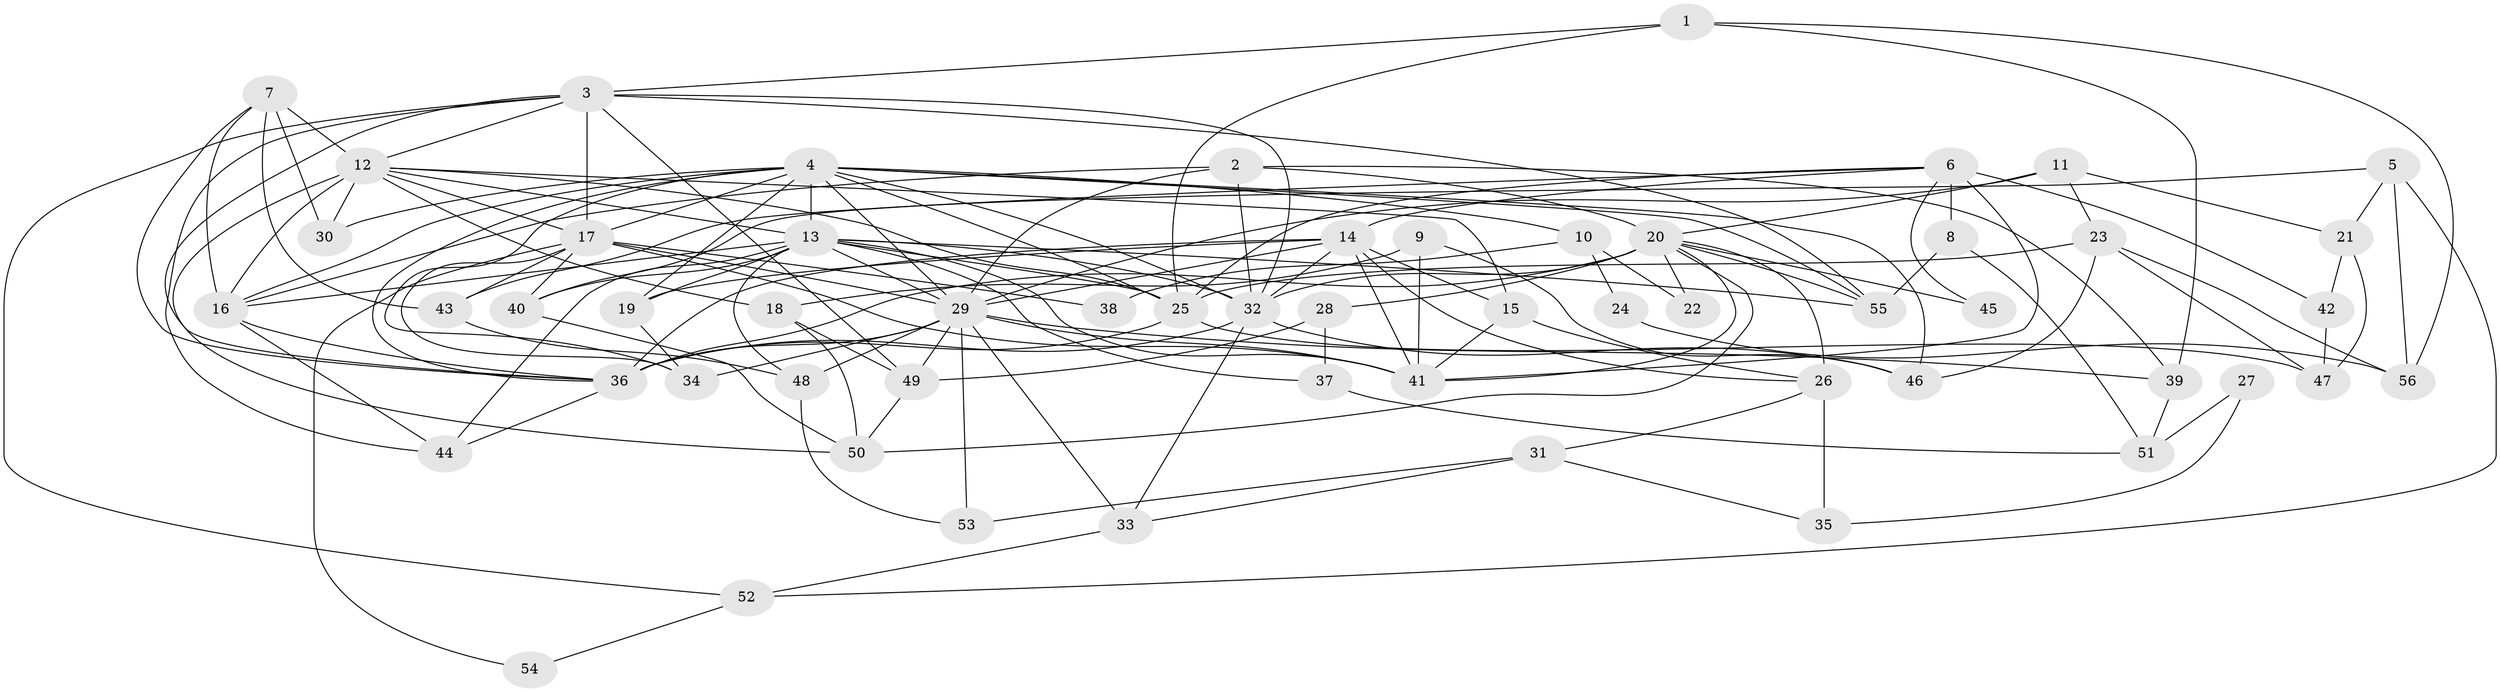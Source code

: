 // original degree distribution, {4: 0.33035714285714285, 6: 0.0625, 2: 0.08035714285714286, 3: 0.29464285714285715, 5: 0.1875, 7: 0.03571428571428571, 8: 0.008928571428571428}
// Generated by graph-tools (version 1.1) at 2025/36/03/09/25 02:36:22]
// undirected, 56 vertices, 146 edges
graph export_dot {
graph [start="1"]
  node [color=gray90,style=filled];
  1;
  2;
  3;
  4;
  5;
  6;
  7;
  8;
  9;
  10;
  11;
  12;
  13;
  14;
  15;
  16;
  17;
  18;
  19;
  20;
  21;
  22;
  23;
  24;
  25;
  26;
  27;
  28;
  29;
  30;
  31;
  32;
  33;
  34;
  35;
  36;
  37;
  38;
  39;
  40;
  41;
  42;
  43;
  44;
  45;
  46;
  47;
  48;
  49;
  50;
  51;
  52;
  53;
  54;
  55;
  56;
  1 -- 3 [weight=1.0];
  1 -- 25 [weight=1.0];
  1 -- 39 [weight=1.0];
  1 -- 56 [weight=1.0];
  2 -- 16 [weight=1.0];
  2 -- 20 [weight=2.0];
  2 -- 29 [weight=1.0];
  2 -- 32 [weight=1.0];
  2 -- 39 [weight=1.0];
  3 -- 12 [weight=1.0];
  3 -- 17 [weight=1.0];
  3 -- 32 [weight=1.0];
  3 -- 36 [weight=1.0];
  3 -- 44 [weight=1.0];
  3 -- 49 [weight=1.0];
  3 -- 52 [weight=1.0];
  3 -- 55 [weight=1.0];
  4 -- 10 [weight=1.0];
  4 -- 13 [weight=4.0];
  4 -- 16 [weight=1.0];
  4 -- 17 [weight=1.0];
  4 -- 19 [weight=1.0];
  4 -- 25 [weight=1.0];
  4 -- 29 [weight=1.0];
  4 -- 30 [weight=1.0];
  4 -- 32 [weight=1.0];
  4 -- 34 [weight=1.0];
  4 -- 36 [weight=1.0];
  4 -- 46 [weight=1.0];
  4 -- 55 [weight=1.0];
  5 -- 21 [weight=1.0];
  5 -- 40 [weight=1.0];
  5 -- 52 [weight=1.0];
  5 -- 56 [weight=1.0];
  6 -- 8 [weight=1.0];
  6 -- 14 [weight=1.0];
  6 -- 25 [weight=1.0];
  6 -- 41 [weight=2.0];
  6 -- 42 [weight=2.0];
  6 -- 43 [weight=1.0];
  6 -- 45 [weight=1.0];
  7 -- 12 [weight=2.0];
  7 -- 16 [weight=1.0];
  7 -- 30 [weight=1.0];
  7 -- 36 [weight=1.0];
  7 -- 43 [weight=1.0];
  8 -- 51 [weight=1.0];
  8 -- 55 [weight=1.0];
  9 -- 18 [weight=1.0];
  9 -- 41 [weight=1.0];
  9 -- 46 [weight=1.0];
  10 -- 22 [weight=1.0];
  10 -- 24 [weight=1.0];
  10 -- 38 [weight=1.0];
  11 -- 20 [weight=1.0];
  11 -- 21 [weight=1.0];
  11 -- 23 [weight=1.0];
  11 -- 29 [weight=1.0];
  12 -- 13 [weight=1.0];
  12 -- 15 [weight=1.0];
  12 -- 16 [weight=5.0];
  12 -- 17 [weight=1.0];
  12 -- 18 [weight=1.0];
  12 -- 25 [weight=1.0];
  12 -- 30 [weight=1.0];
  12 -- 50 [weight=1.0];
  13 -- 16 [weight=3.0];
  13 -- 19 [weight=3.0];
  13 -- 25 [weight=1.0];
  13 -- 29 [weight=1.0];
  13 -- 32 [weight=1.0];
  13 -- 37 [weight=1.0];
  13 -- 40 [weight=1.0];
  13 -- 41 [weight=1.0];
  13 -- 44 [weight=1.0];
  13 -- 48 [weight=1.0];
  13 -- 55 [weight=1.0];
  14 -- 15 [weight=1.0];
  14 -- 19 [weight=2.0];
  14 -- 26 [weight=1.0];
  14 -- 29 [weight=1.0];
  14 -- 32 [weight=1.0];
  14 -- 36 [weight=1.0];
  14 -- 41 [weight=1.0];
  15 -- 26 [weight=1.0];
  15 -- 41 [weight=1.0];
  16 -- 36 [weight=1.0];
  16 -- 44 [weight=1.0];
  17 -- 29 [weight=1.0];
  17 -- 34 [weight=1.0];
  17 -- 38 [weight=1.0];
  17 -- 40 [weight=1.0];
  17 -- 41 [weight=1.0];
  17 -- 43 [weight=1.0];
  17 -- 54 [weight=1.0];
  18 -- 49 [weight=1.0];
  18 -- 50 [weight=1.0];
  19 -- 34 [weight=1.0];
  20 -- 22 [weight=1.0];
  20 -- 26 [weight=1.0];
  20 -- 28 [weight=1.0];
  20 -- 32 [weight=1.0];
  20 -- 36 [weight=3.0];
  20 -- 41 [weight=1.0];
  20 -- 45 [weight=1.0];
  20 -- 50 [weight=1.0];
  20 -- 55 [weight=1.0];
  21 -- 42 [weight=1.0];
  21 -- 47 [weight=1.0];
  23 -- 25 [weight=1.0];
  23 -- 46 [weight=1.0];
  23 -- 47 [weight=1.0];
  23 -- 56 [weight=1.0];
  24 -- 56 [weight=1.0];
  25 -- 36 [weight=1.0];
  25 -- 47 [weight=1.0];
  26 -- 31 [weight=1.0];
  26 -- 35 [weight=1.0];
  27 -- 35 [weight=1.0];
  27 -- 51 [weight=1.0];
  28 -- 37 [weight=1.0];
  28 -- 49 [weight=1.0];
  29 -- 33 [weight=1.0];
  29 -- 34 [weight=1.0];
  29 -- 36 [weight=2.0];
  29 -- 39 [weight=1.0];
  29 -- 41 [weight=1.0];
  29 -- 48 [weight=1.0];
  29 -- 49 [weight=1.0];
  29 -- 53 [weight=2.0];
  31 -- 33 [weight=1.0];
  31 -- 35 [weight=1.0];
  31 -- 53 [weight=1.0];
  32 -- 33 [weight=1.0];
  32 -- 36 [weight=1.0];
  32 -- 46 [weight=1.0];
  33 -- 52 [weight=1.0];
  36 -- 44 [weight=1.0];
  37 -- 51 [weight=1.0];
  39 -- 51 [weight=1.0];
  40 -- 50 [weight=1.0];
  42 -- 47 [weight=1.0];
  43 -- 48 [weight=1.0];
  48 -- 53 [weight=1.0];
  49 -- 50 [weight=1.0];
  52 -- 54 [weight=1.0];
}
